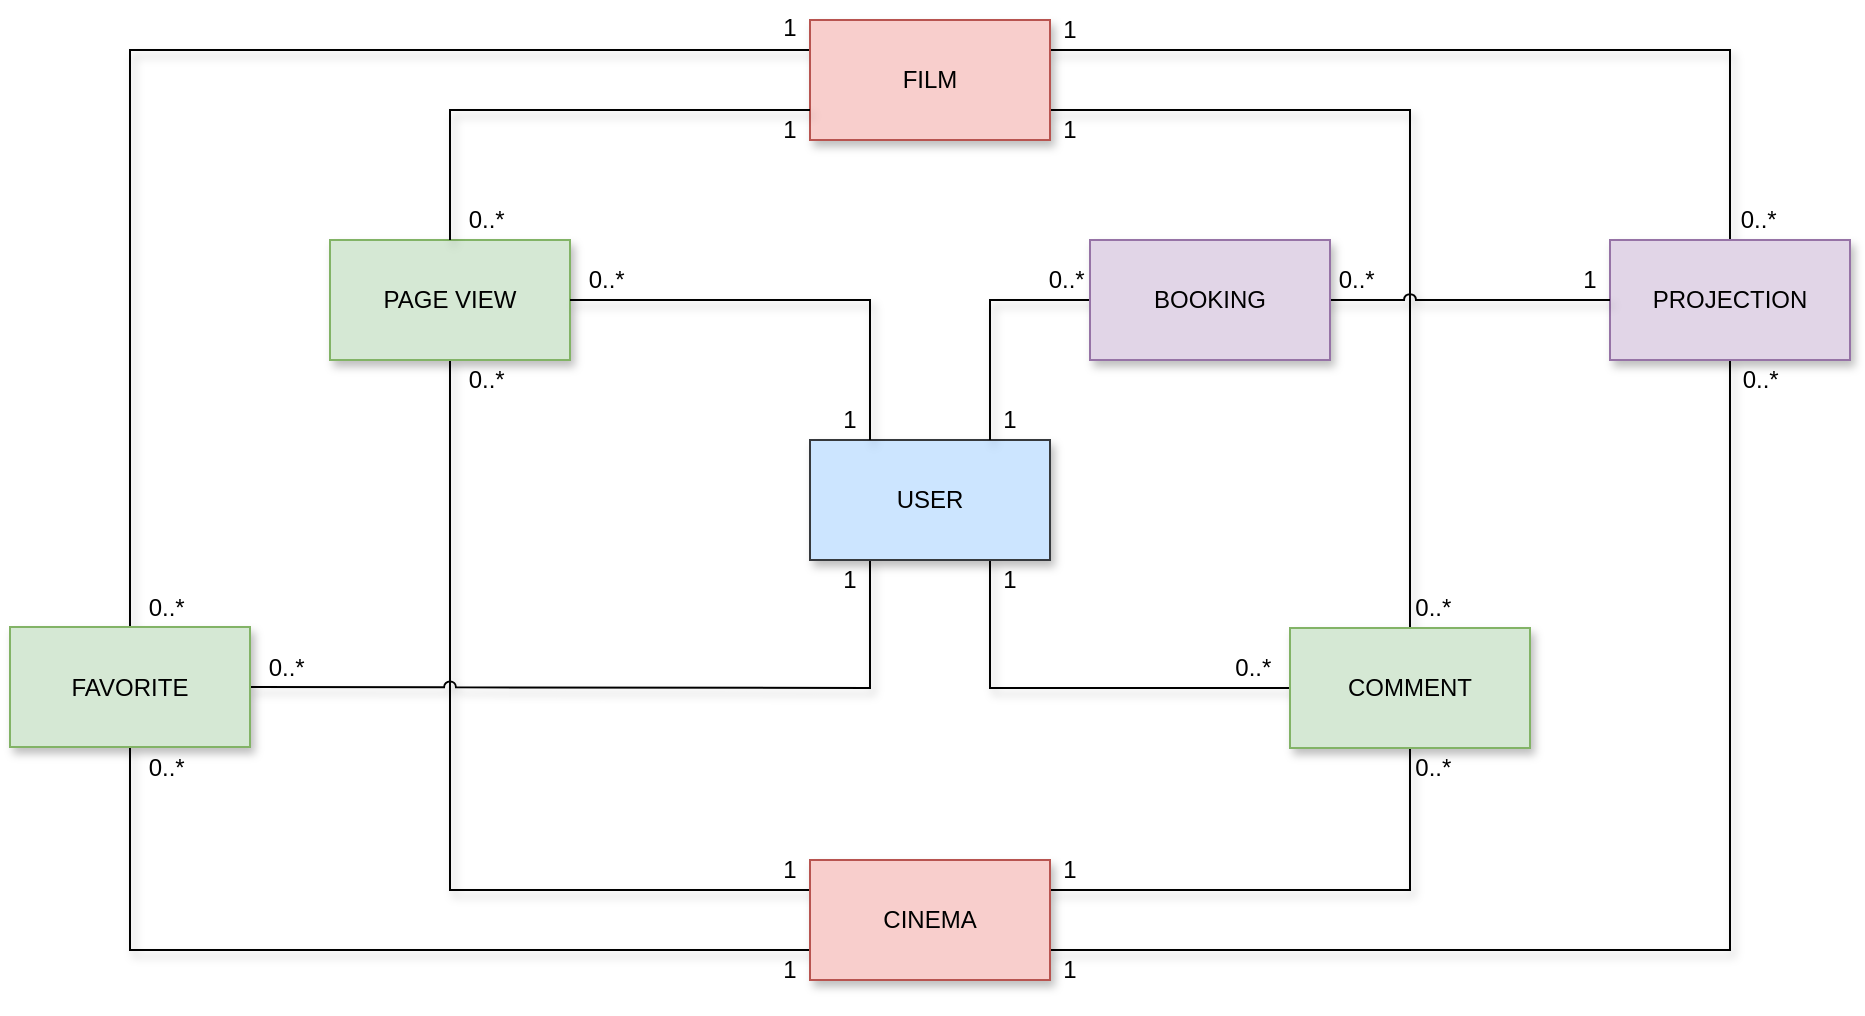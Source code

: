 <mxfile version="12.1.0" type="device" pages="1"><diagram id="Bxf1iPgv2D-pFVaHU1Q9" name="Pagina-1"><mxGraphModel dx="1204" dy="897" grid="1" gridSize="10" guides="1" tooltips="1" connect="1" arrows="1" fold="1" page="1" pageScale="1" pageWidth="827" pageHeight="1169" math="0" shadow="0"><root><mxCell id="0"/><mxCell id="1" parent="0"/><mxCell id="_cSry1rrbRMH1pn9izOW-15" value="" style="endArrow=none;html=1;entryX=0.5;entryY=1;entryDx=0;entryDy=0;exitX=0;exitY=0.25;exitDx=0;exitDy=0;shadow=1;rounded=0;jumpStyle=arc;" parent="1" source="x7nz9GGV9tn5JTqJILxh-3" target="_cSry1rrbRMH1pn9izOW-10" edge="1"><mxGeometry width="50" height="50" relative="1" as="geometry"><mxPoint x="410" y="450" as="sourcePoint"/><mxPoint x="260" y="380" as="targetPoint"/><Array as="points"><mxPoint x="220" y="635"/></Array></mxGeometry></mxCell><mxCell id="2-Q4DYHKu4WOxgmvIbEC-9" value="" style="endArrow=none;html=1;entryX=1;entryY=0.5;entryDx=0;entryDy=0;exitX=0.25;exitY=1;exitDx=0;exitDy=0;shadow=1;rounded=0;jumpStyle=arc;" parent="1" source="x7nz9GGV9tn5JTqJILxh-15" target="x7nz9GGV9tn5JTqJILxh-11" edge="1"><mxGeometry width="50" height="50" relative="1" as="geometry"><mxPoint x="160" y="750" as="sourcePoint"/><mxPoint x="210" y="700" as="targetPoint"/><Array as="points"><mxPoint x="430" y="534"/><mxPoint x="310" y="534"/></Array></mxGeometry></mxCell><mxCell id="2-Q4DYHKu4WOxgmvIbEC-10" value="" style="endArrow=none;html=1;entryX=0.75;entryY=1;entryDx=0;entryDy=0;exitX=0;exitY=0.5;exitDx=0;exitDy=0;shadow=1;rounded=0;" parent="1" source="x7nz9GGV9tn5JTqJILxh-10" target="x7nz9GGV9tn5JTqJILxh-15" edge="1"><mxGeometry width="50" height="50" relative="1" as="geometry"><mxPoint x="643" y="439" as="sourcePoint"/><mxPoint x="523" y="439" as="targetPoint"/><Array as="points"><mxPoint x="490" y="534"/></Array></mxGeometry></mxCell><mxCell id="2-Q4DYHKu4WOxgmvIbEC-11" value="" style="endArrow=none;html=1;entryX=0.5;entryY=1;entryDx=0;entryDy=0;exitX=0;exitY=0.75;exitDx=0;exitDy=0;rounded=0;shadow=1;" parent="1" source="x7nz9GGV9tn5JTqJILxh-3" target="x7nz9GGV9tn5JTqJILxh-11" edge="1"><mxGeometry width="50" height="50" relative="1" as="geometry"><mxPoint x="650" y="450" as="sourcePoint"/><mxPoint x="530" y="450" as="targetPoint"/><Array as="points"><mxPoint x="60" y="665"/></Array></mxGeometry></mxCell><mxCell id="2-Q4DYHKu4WOxgmvIbEC-12" value="" style="endArrow=none;html=1;entryX=0.5;entryY=0;entryDx=0;entryDy=0;exitX=0;exitY=0.25;exitDx=0;exitDy=0;rounded=0;shadow=1;" parent="1" source="x7nz9GGV9tn5JTqJILxh-4" target="x7nz9GGV9tn5JTqJILxh-11" edge="1"><mxGeometry width="50" height="50" relative="1" as="geometry"><mxPoint x="410" y="660" as="sourcePoint"/><mxPoint x="230" y="480" as="targetPoint"/><Array as="points"><mxPoint x="60" y="215"/></Array></mxGeometry></mxCell><mxCell id="2-Q4DYHKu4WOxgmvIbEC-13" value="" style="endArrow=none;html=1;entryX=0.5;entryY=1;entryDx=0;entryDy=0;exitX=1;exitY=0.25;exitDx=0;exitDy=0;rounded=0;shadow=1;" parent="1" source="x7nz9GGV9tn5JTqJILxh-3" target="x7nz9GGV9tn5JTqJILxh-10" edge="1"><mxGeometry width="50" height="50" relative="1" as="geometry"><mxPoint x="410" y="660" as="sourcePoint"/><mxPoint x="230" y="480" as="targetPoint"/><Array as="points"><mxPoint x="700" y="635"/></Array></mxGeometry></mxCell><mxCell id="2-Q4DYHKu4WOxgmvIbEC-14" value="" style="endArrow=none;html=1;entryX=1;entryY=0.75;entryDx=0;entryDy=0;exitX=0.5;exitY=0;exitDx=0;exitDy=0;rounded=0;shadow=1;jumpStyle=arc;" parent="1" source="x7nz9GGV9tn5JTqJILxh-10" target="x7nz9GGV9tn5JTqJILxh-4" edge="1"><mxGeometry width="50" height="50" relative="1" as="geometry"><mxPoint x="410" y="240" as="sourcePoint"/><mxPoint x="230" y="420" as="targetPoint"/><Array as="points"><mxPoint x="700" y="245"/></Array></mxGeometry></mxCell><mxCell id="2-Q4DYHKu4WOxgmvIbEC-15" value="" style="endArrow=none;html=1;entryX=1;entryY=0.25;entryDx=0;entryDy=0;exitX=0.5;exitY=0;exitDx=0;exitDy=0;rounded=0;shadow=1;" parent="1" source="x7nz9GGV9tn5JTqJILxh-1" target="x7nz9GGV9tn5JTqJILxh-4" edge="1"><mxGeometry width="50" height="50" relative="1" as="geometry"><mxPoint x="220" y="750" as="sourcePoint"/><mxPoint x="270" y="700" as="targetPoint"/><Array as="points"><mxPoint x="860" y="215"/></Array></mxGeometry></mxCell><mxCell id="2-Q4DYHKu4WOxgmvIbEC-16" value="" style="endArrow=none;html=1;entryX=1;entryY=0.75;entryDx=0;entryDy=0;exitX=0.5;exitY=1;exitDx=0;exitDy=0;rounded=0;shadow=1;" parent="1" source="x7nz9GGV9tn5JTqJILxh-1" target="x7nz9GGV9tn5JTqJILxh-3" edge="1"><mxGeometry width="50" height="50" relative="1" as="geometry"><mxPoint x="956" y="420" as="sourcePoint"/><mxPoint x="530" y="225" as="targetPoint"/><Array as="points"><mxPoint x="860" y="665"/></Array></mxGeometry></mxCell><mxCell id="2-Q4DYHKu4WOxgmvIbEC-17" value="0..*&amp;nbsp; &amp;nbsp; &amp;nbsp;" style="text;html=1;strokeColor=none;fillColor=none;align=center;verticalAlign=middle;whiteSpace=wrap;rounded=0;shadow=1;" parent="1" vertex="1"><mxGeometry x="610" y="514" width="40" height="20" as="geometry"/></mxCell><mxCell id="2-Q4DYHKu4WOxgmvIbEC-18" value="1" style="text;html=1;strokeColor=none;fillColor=none;align=center;verticalAlign=middle;whiteSpace=wrap;rounded=0;shadow=1;" parent="1" vertex="1"><mxGeometry x="480" y="470" width="40" height="20" as="geometry"/></mxCell><mxCell id="2-Q4DYHKu4WOxgmvIbEC-21" value="1" style="text;html=1;strokeColor=none;fillColor=none;align=center;verticalAlign=middle;whiteSpace=wrap;rounded=0;shadow=1;" parent="1" vertex="1"><mxGeometry x="400" y="470" width="40" height="20" as="geometry"/></mxCell><mxCell id="2-Q4DYHKu4WOxgmvIbEC-22" value="0..*&amp;nbsp;" style="text;html=1;strokeColor=none;fillColor=none;align=center;verticalAlign=middle;whiteSpace=wrap;rounded=0;shadow=1;" parent="1" vertex="1"><mxGeometry x="120" y="513.5" width="40" height="20" as="geometry"/></mxCell><mxCell id="2-Q4DYHKu4WOxgmvIbEC-23" value="0..*&amp;nbsp;" style="text;html=1;strokeColor=none;fillColor=none;align=center;verticalAlign=middle;whiteSpace=wrap;rounded=0;shadow=1;" parent="1" vertex="1"><mxGeometry x="60" y="563.5" width="40" height="20" as="geometry"/></mxCell><mxCell id="2-Q4DYHKu4WOxgmvIbEC-24" value="0..*&amp;nbsp;" style="text;html=1;strokeColor=none;fillColor=none;align=center;verticalAlign=middle;whiteSpace=wrap;rounded=0;shadow=1;" parent="1" vertex="1"><mxGeometry x="60" y="483.5" width="40" height="20" as="geometry"/></mxCell><mxCell id="2-Q4DYHKu4WOxgmvIbEC-25" value="0..*&amp;nbsp;" style="text;html=1;strokeColor=none;fillColor=none;align=center;verticalAlign=middle;whiteSpace=wrap;rounded=0;shadow=1;" parent="1" vertex="1"><mxGeometry x="855.762" y="290" width="40" height="20" as="geometry"/></mxCell><mxCell id="2-Q4DYHKu4WOxgmvIbEC-26" value="0..*&amp;nbsp;" style="text;html=1;strokeColor=none;fillColor=none;align=center;verticalAlign=middle;whiteSpace=wrap;rounded=0;shadow=1;" parent="1" vertex="1"><mxGeometry x="856.762" y="370" width="40" height="20" as="geometry"/></mxCell><mxCell id="2-Q4DYHKu4WOxgmvIbEC-27" value="0..*&amp;nbsp; &amp;nbsp; &amp;nbsp;" style="text;html=1;strokeColor=none;fillColor=none;align=center;verticalAlign=middle;whiteSpace=wrap;rounded=0;shadow=1;" parent="1" vertex="1"><mxGeometry x="700" y="484" width="40" height="20" as="geometry"/></mxCell><mxCell id="2-Q4DYHKu4WOxgmvIbEC-28" value="0..*&amp;nbsp; &amp;nbsp; &amp;nbsp;" style="text;html=1;strokeColor=none;fillColor=none;align=center;verticalAlign=middle;whiteSpace=wrap;rounded=0;shadow=1;" parent="1" vertex="1"><mxGeometry x="700" y="564" width="40" height="20" as="geometry"/></mxCell><mxCell id="2-Q4DYHKu4WOxgmvIbEC-31" value="1" style="text;html=1;strokeColor=none;fillColor=none;align=center;verticalAlign=middle;whiteSpace=wrap;rounded=0;spacingTop=-10;shadow=1;" parent="1" vertex="1"><mxGeometry x="510.2" y="200" width="40" height="20" as="geometry"/></mxCell><mxCell id="2-Q4DYHKu4WOxgmvIbEC-35" value="1" style="text;html=1;strokeColor=none;fillColor=none;align=center;verticalAlign=middle;whiteSpace=wrap;rounded=0;shadow=1;" parent="1" vertex="1"><mxGeometry x="370" y="194" width="40" height="20" as="geometry"/></mxCell><mxCell id="2-Q4DYHKu4WOxgmvIbEC-36" value="1" style="text;html=1;strokeColor=none;fillColor=none;align=center;verticalAlign=middle;whiteSpace=wrap;rounded=0;spacingTop=-10;shadow=1;" parent="1" vertex="1"><mxGeometry x="510.2" y="250" width="40" height="20" as="geometry"/></mxCell><mxCell id="2-Q4DYHKu4WOxgmvIbEC-37" value="1" style="text;html=1;strokeColor=none;fillColor=none;align=center;verticalAlign=middle;whiteSpace=wrap;rounded=0;spacingTop=-10;shadow=1;" parent="1" vertex="1"><mxGeometry x="510.2" y="619.762" width="40" height="20" as="geometry"/></mxCell><mxCell id="2-Q4DYHKu4WOxgmvIbEC-38" value="1" style="text;html=1;strokeColor=none;fillColor=none;align=center;verticalAlign=middle;whiteSpace=wrap;rounded=0;spacingTop=-10;shadow=1;" parent="1" vertex="1"><mxGeometry x="510.2" y="669.762" width="40" height="20" as="geometry"/></mxCell><mxCell id="2-Q4DYHKu4WOxgmvIbEC-41" value="1" style="text;html=1;strokeColor=none;fillColor=none;align=center;verticalAlign=middle;whiteSpace=wrap;rounded=0;shadow=1;" parent="1" vertex="1"><mxGeometry x="370" y="665" width="40" height="20" as="geometry"/></mxCell><mxCell id="x7nz9GGV9tn5JTqJILxh-1" value="PROJECTION" style="rounded=0;whiteSpace=wrap;html=1;fillColor=#e1d5e7;strokeColor=#9673a6;shadow=1;" parent="1" vertex="1"><mxGeometry x="800" y="310" width="120" height="60" as="geometry"/></mxCell><mxCell id="x7nz9GGV9tn5JTqJILxh-3" value="CINEMA" style="rounded=0;whiteSpace=wrap;html=1;fillColor=#f8cecc;strokeColor=#b85450;shadow=1;" parent="1" vertex="1"><mxGeometry x="400" y="620" width="120" height="60" as="geometry"/></mxCell><mxCell id="x7nz9GGV9tn5JTqJILxh-4" value="FILM" style="rounded=0;whiteSpace=wrap;html=1;fillColor=#f8cecc;strokeColor=#b85450;shadow=1;" parent="1" vertex="1"><mxGeometry x="400" y="200" width="120" height="60" as="geometry"/></mxCell><mxCell id="x7nz9GGV9tn5JTqJILxh-10" value="COMMENT" style="rounded=0;whiteSpace=wrap;html=1;fillColor=#d5e8d4;strokeColor=#82b366;shadow=1;" parent="1" vertex="1"><mxGeometry x="640" y="504" width="120" height="60" as="geometry"/></mxCell><mxCell id="x7nz9GGV9tn5JTqJILxh-11" value="FAVORITE" style="rounded=0;whiteSpace=wrap;html=1;fillColor=#d5e8d4;strokeColor=#82b366;shadow=1;" parent="1" vertex="1"><mxGeometry y="503.5" width="120" height="60" as="geometry"/></mxCell><mxCell id="x7nz9GGV9tn5JTqJILxh-15" value="USER" style="rounded=0;whiteSpace=wrap;html=1;fillColor=#cce5ff;strokeColor=#36393d;shadow=1;" parent="1" vertex="1"><mxGeometry x="400" y="410" width="120" height="60" as="geometry"/></mxCell><mxCell id="_cSry1rrbRMH1pn9izOW-1" value="&amp;lt;&amp;lt;Book&amp;gt;&amp;gt;" style="endArrow=none;html=1;entryX=0.75;entryY=0;entryDx=0;entryDy=0;exitX=0;exitY=0.5;exitDx=0;exitDy=0;rounded=0;shadow=1;jumpStyle=arc;" parent="1" source="x7nz9GGV9tn5JTqJILxh-1" target="x7nz9GGV9tn5JTqJILxh-15" edge="1"><mxGeometry width="50" height="50" relative="1" as="geometry"><mxPoint x="956" y="380" as="sourcePoint"/><mxPoint x="530" y="675.0" as="targetPoint"/><Array as="points"><mxPoint x="490" y="340"/></Array></mxGeometry></mxCell><mxCell id="_cSry1rrbRMH1pn9izOW-3" value="0..*&amp;nbsp;" style="text;html=1;strokeColor=none;fillColor=none;align=center;verticalAlign=middle;whiteSpace=wrap;rounded=0;shadow=1;" parent="1" vertex="1"><mxGeometry x="655.262" y="320" width="40" height="20" as="geometry"/></mxCell><mxCell id="_cSry1rrbRMH1pn9izOW-10" value="PAGE VIEW" style="rounded=0;whiteSpace=wrap;html=1;fillColor=#d5e8d4;strokeColor=#82b366;shadow=1;" parent="1" vertex="1"><mxGeometry x="160" y="310" width="120" height="60" as="geometry"/></mxCell><mxCell id="_cSry1rrbRMH1pn9izOW-13" value="" style="endArrow=none;html=1;entryX=1;entryY=0.5;entryDx=0;entryDy=0;exitX=0.25;exitY=0;exitDx=0;exitDy=0;shadow=1;rounded=0;" parent="1" source="x7nz9GGV9tn5JTqJILxh-15" target="_cSry1rrbRMH1pn9izOW-10" edge="1"><mxGeometry width="50" height="50" relative="1" as="geometry"><mxPoint x="440" y="480" as="sourcePoint"/><mxPoint x="130" y="543.5" as="targetPoint"/><Array as="points"><mxPoint x="430" y="340"/><mxPoint x="360" y="340"/></Array></mxGeometry></mxCell><mxCell id="_cSry1rrbRMH1pn9izOW-14" value="" style="endArrow=none;html=1;entryX=0.5;entryY=0;entryDx=0;entryDy=0;exitX=0;exitY=0.75;exitDx=0;exitDy=0;shadow=1;rounded=0;" parent="1" source="x7nz9GGV9tn5JTqJILxh-4" target="_cSry1rrbRMH1pn9izOW-10" edge="1"><mxGeometry width="50" height="50" relative="1" as="geometry"><mxPoint x="410" y="450" as="sourcePoint"/><mxPoint x="230" y="380" as="targetPoint"/><Array as="points"><mxPoint x="220" y="245"/></Array></mxGeometry></mxCell><mxCell id="_cSry1rrbRMH1pn9izOW-17" value="1" style="text;html=1;strokeColor=none;fillColor=none;align=center;verticalAlign=middle;whiteSpace=wrap;rounded=0;spacingTop=-10;shadow=1;" parent="1" vertex="1"><mxGeometry x="370.2" y="619.762" width="40" height="20" as="geometry"/></mxCell><mxCell id="_cSry1rrbRMH1pn9izOW-19" value="1" style="text;html=1;strokeColor=none;fillColor=none;align=center;verticalAlign=middle;whiteSpace=wrap;rounded=0;shadow=1;" parent="1" vertex="1"><mxGeometry x="400" y="390" width="40" height="20" as="geometry"/></mxCell><mxCell id="_cSry1rrbRMH1pn9izOW-20" value="0..*&amp;nbsp;" style="text;html=1;strokeColor=none;fillColor=none;align=center;verticalAlign=middle;whiteSpace=wrap;rounded=0;shadow=1;" parent="1" vertex="1"><mxGeometry x="280" y="320" width="40" height="20" as="geometry"/></mxCell><mxCell id="_cSry1rrbRMH1pn9izOW-21" value="0..*&amp;nbsp;" style="text;html=1;strokeColor=none;fillColor=none;align=center;verticalAlign=middle;whiteSpace=wrap;rounded=0;shadow=1;" parent="1" vertex="1"><mxGeometry x="220" y="370" width="40" height="20" as="geometry"/></mxCell><mxCell id="_cSry1rrbRMH1pn9izOW-22" value="0..*&amp;nbsp;" style="text;html=1;strokeColor=none;fillColor=none;align=center;verticalAlign=middle;whiteSpace=wrap;rounded=0;shadow=1;" parent="1" vertex="1"><mxGeometry x="220" y="290" width="40" height="20" as="geometry"/></mxCell><mxCell id="_cSry1rrbRMH1pn9izOW-24" value="1" style="text;html=1;strokeColor=none;fillColor=none;align=center;verticalAlign=middle;whiteSpace=wrap;rounded=0;spacingTop=-10;shadow=1;" parent="1" vertex="1"><mxGeometry x="370.2" y="250" width="40" height="20" as="geometry"/></mxCell><mxCell id="3Ae1vhWP1YEradec9iQH-1" value="1" style="text;html=1;strokeColor=none;fillColor=none;align=center;verticalAlign=middle;whiteSpace=wrap;rounded=0;shadow=1;" parent="1" vertex="1"><mxGeometry x="479.762" y="390" width="40" height="20" as="geometry"/></mxCell><mxCell id="opmuZeNWiKlqPJgFbJjm-1" value="BOOKING" style="rounded=0;whiteSpace=wrap;html=1;fillColor=#e1d5e7;strokeColor=#9673a6;shadow=1;" parent="1" vertex="1"><mxGeometry x="540" y="310" width="120" height="60" as="geometry"/></mxCell><mxCell id="opmuZeNWiKlqPJgFbJjm-2" value="0..*&amp;nbsp;" style="text;html=1;strokeColor=none;fillColor=none;align=center;verticalAlign=middle;whiteSpace=wrap;rounded=0;shadow=1;" parent="1" vertex="1"><mxGeometry x="510.262" y="320" width="40" height="20" as="geometry"/></mxCell><mxCell id="opmuZeNWiKlqPJgFbJjm-3" value="1" style="text;html=1;strokeColor=none;fillColor=none;align=center;verticalAlign=middle;whiteSpace=wrap;rounded=0;shadow=1;" parent="1" vertex="1"><mxGeometry x="770" y="320" width="40" height="20" as="geometry"/></mxCell></root></mxGraphModel></diagram></mxfile>